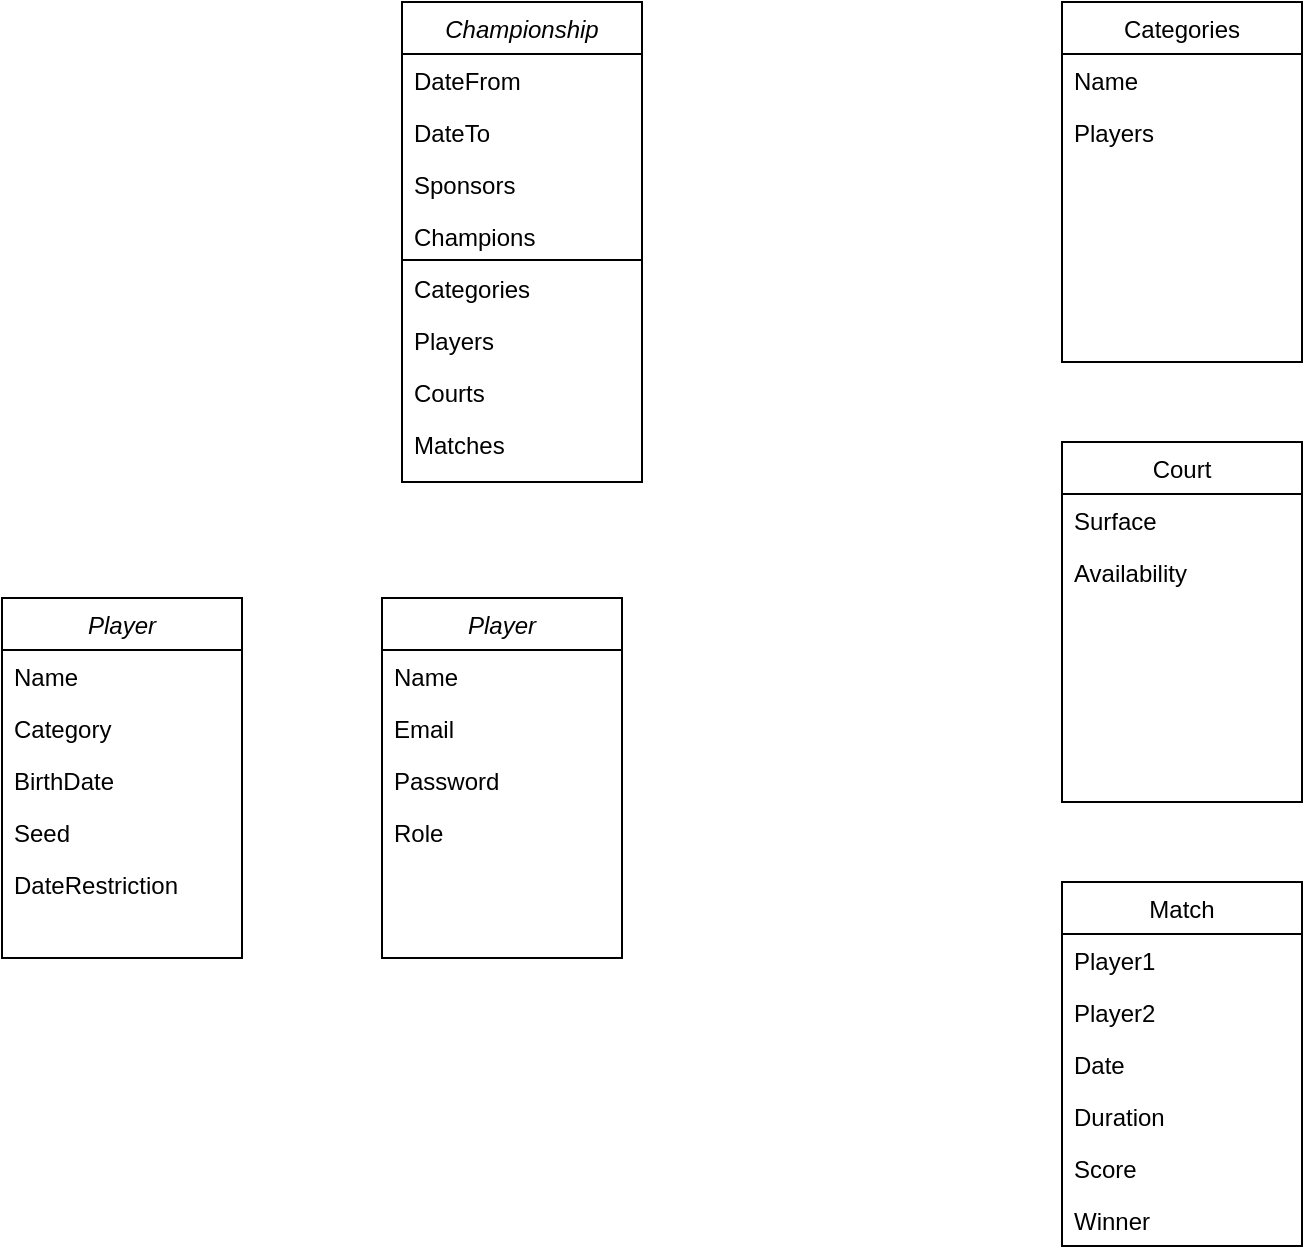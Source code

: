 <mxfile version="20.8.16" type="github">
  <diagram id="C5RBs43oDa-KdzZeNtuy" name="Page-1">
    <mxGraphModel dx="1035" dy="522" grid="1" gridSize="10" guides="1" tooltips="1" connect="1" arrows="1" fold="1" page="1" pageScale="1" pageWidth="1169" pageHeight="827" math="0" shadow="0">
      <root>
        <mxCell id="WIyWlLk6GJQsqaUBKTNV-0" />
        <mxCell id="WIyWlLk6GJQsqaUBKTNV-1" parent="WIyWlLk6GJQsqaUBKTNV-0" />
        <mxCell id="3pZr55F7V_af0ti8Q0eI-0" value="Player" style="swimlane;fontStyle=2;align=center;verticalAlign=top;childLayout=stackLayout;horizontal=1;startSize=26;horizontalStack=0;resizeParent=1;resizeLast=0;collapsible=1;marginBottom=0;rounded=0;shadow=0;strokeWidth=1;" parent="WIyWlLk6GJQsqaUBKTNV-1" vertex="1">
          <mxGeometry x="120" y="338" width="120" height="180" as="geometry">
            <mxRectangle x="230" y="140" width="160" height="26" as="alternateBounds" />
          </mxGeometry>
        </mxCell>
        <mxCell id="3pZr55F7V_af0ti8Q0eI-1" value="Name" style="text;align=left;verticalAlign=top;spacingLeft=4;spacingRight=4;overflow=hidden;rotatable=0;points=[[0,0.5],[1,0.5]];portConstraint=eastwest;" parent="3pZr55F7V_af0ti8Q0eI-0" vertex="1">
          <mxGeometry y="26" width="120" height="26" as="geometry" />
        </mxCell>
        <mxCell id="3pZr55F7V_af0ti8Q0eI-2" value="Category" style="text;align=left;verticalAlign=top;spacingLeft=4;spacingRight=4;overflow=hidden;rotatable=0;points=[[0,0.5],[1,0.5]];portConstraint=eastwest;rounded=0;shadow=0;html=0;" parent="3pZr55F7V_af0ti8Q0eI-0" vertex="1">
          <mxGeometry y="52" width="120" height="26" as="geometry" />
        </mxCell>
        <mxCell id="3pZr55F7V_af0ti8Q0eI-3" value="BirthDate" style="text;align=left;verticalAlign=top;spacingLeft=4;spacingRight=4;overflow=hidden;rotatable=0;points=[[0,0.5],[1,0.5]];portConstraint=eastwest;rounded=0;shadow=0;html=0;" parent="3pZr55F7V_af0ti8Q0eI-0" vertex="1">
          <mxGeometry y="78" width="120" height="26" as="geometry" />
        </mxCell>
        <mxCell id="3pZr55F7V_af0ti8Q0eI-4" value="Seed" style="text;align=left;verticalAlign=top;spacingLeft=4;spacingRight=4;overflow=hidden;rotatable=0;points=[[0,0.5],[1,0.5]];portConstraint=eastwest;rounded=0;shadow=0;html=0;" parent="3pZr55F7V_af0ti8Q0eI-0" vertex="1">
          <mxGeometry y="104" width="120" height="26" as="geometry" />
        </mxCell>
        <mxCell id="3pZr55F7V_af0ti8Q0eI-5" value="DateRestriction" style="text;align=left;verticalAlign=top;spacingLeft=4;spacingRight=4;overflow=hidden;rotatable=0;points=[[0,0.5],[1,0.5]];portConstraint=eastwest;rounded=0;shadow=0;html=0;" parent="3pZr55F7V_af0ti8Q0eI-0" vertex="1">
          <mxGeometry y="130" width="120" height="26" as="geometry" />
        </mxCell>
        <mxCell id="3pZr55F7V_af0ti8Q0eI-6" value="Match" style="swimlane;fontStyle=0;align=center;verticalAlign=top;childLayout=stackLayout;horizontal=1;startSize=26;horizontalStack=0;resizeParent=1;resizeLast=0;collapsible=1;marginBottom=0;rounded=0;shadow=0;strokeWidth=1;" parent="WIyWlLk6GJQsqaUBKTNV-1" vertex="1">
          <mxGeometry x="650" y="480" width="120" height="182" as="geometry">
            <mxRectangle x="130" y="380" width="160" height="26" as="alternateBounds" />
          </mxGeometry>
        </mxCell>
        <mxCell id="3pZr55F7V_af0ti8Q0eI-7" value="Player1" style="text;align=left;verticalAlign=top;spacingLeft=4;spacingRight=4;overflow=hidden;rotatable=0;points=[[0,0.5],[1,0.5]];portConstraint=eastwest;" parent="3pZr55F7V_af0ti8Q0eI-6" vertex="1">
          <mxGeometry y="26" width="120" height="26" as="geometry" />
        </mxCell>
        <mxCell id="3pZr55F7V_af0ti8Q0eI-8" value="Player2" style="text;align=left;verticalAlign=top;spacingLeft=4;spacingRight=4;overflow=hidden;rotatable=0;points=[[0,0.5],[1,0.5]];portConstraint=eastwest;rounded=0;shadow=0;html=0;" parent="3pZr55F7V_af0ti8Q0eI-6" vertex="1">
          <mxGeometry y="52" width="120" height="26" as="geometry" />
        </mxCell>
        <mxCell id="3pZr55F7V_af0ti8Q0eI-9" value="Date" style="text;align=left;verticalAlign=top;spacingLeft=4;spacingRight=4;overflow=hidden;rotatable=0;points=[[0,0.5],[1,0.5]];portConstraint=eastwest;rounded=0;shadow=0;html=0;" parent="3pZr55F7V_af0ti8Q0eI-6" vertex="1">
          <mxGeometry y="78" width="120" height="26" as="geometry" />
        </mxCell>
        <mxCell id="3pZr55F7V_af0ti8Q0eI-10" value="Duration" style="text;align=left;verticalAlign=top;spacingLeft=4;spacingRight=4;overflow=hidden;rotatable=0;points=[[0,0.5],[1,0.5]];portConstraint=eastwest;rounded=0;shadow=0;html=0;" parent="3pZr55F7V_af0ti8Q0eI-6" vertex="1">
          <mxGeometry y="104" width="120" height="26" as="geometry" />
        </mxCell>
        <mxCell id="3pZr55F7V_af0ti8Q0eI-11" value="Score&#xa;" style="text;align=left;verticalAlign=top;spacingLeft=4;spacingRight=4;overflow=hidden;rotatable=0;points=[[0,0.5],[1,0.5]];portConstraint=eastwest;rounded=0;shadow=0;html=0;" parent="3pZr55F7V_af0ti8Q0eI-6" vertex="1">
          <mxGeometry y="130" width="120" height="26" as="geometry" />
        </mxCell>
        <mxCell id="3pZr55F7V_af0ti8Q0eI-12" value="Winner" style="text;align=left;verticalAlign=top;spacingLeft=4;spacingRight=4;overflow=hidden;rotatable=0;points=[[0,0.5],[1,0.5]];portConstraint=eastwest;rounded=0;shadow=0;html=0;" parent="3pZr55F7V_af0ti8Q0eI-6" vertex="1">
          <mxGeometry y="156" width="120" height="26" as="geometry" />
        </mxCell>
        <mxCell id="3pZr55F7V_af0ti8Q0eI-13" value="Championship" style="swimlane;fontStyle=2;align=center;verticalAlign=top;childLayout=stackLayout;horizontal=1;startSize=26;horizontalStack=0;resizeParent=1;resizeLast=0;collapsible=1;marginBottom=0;rounded=0;shadow=0;strokeWidth=1;" parent="WIyWlLk6GJQsqaUBKTNV-1" vertex="1">
          <mxGeometry x="320" y="40" width="120" height="240" as="geometry">
            <mxRectangle x="230" y="140" width="160" height="26" as="alternateBounds" />
          </mxGeometry>
        </mxCell>
        <mxCell id="3pZr55F7V_af0ti8Q0eI-14" value="DateFrom" style="text;align=left;verticalAlign=top;spacingLeft=4;spacingRight=4;overflow=hidden;rotatable=0;points=[[0,0.5],[1,0.5]];portConstraint=eastwest;" parent="3pZr55F7V_af0ti8Q0eI-13" vertex="1">
          <mxGeometry y="26" width="120" height="26" as="geometry" />
        </mxCell>
        <mxCell id="3pZr55F7V_af0ti8Q0eI-15" value="DateTo" style="text;align=left;verticalAlign=top;spacingLeft=4;spacingRight=4;overflow=hidden;rotatable=0;points=[[0,0.5],[1,0.5]];portConstraint=eastwest;" parent="3pZr55F7V_af0ti8Q0eI-13" vertex="1">
          <mxGeometry y="52" width="120" height="26" as="geometry" />
        </mxCell>
        <mxCell id="3pZr55F7V_af0ti8Q0eI-16" value="Sponsors" style="text;align=left;verticalAlign=top;spacingLeft=4;spacingRight=4;overflow=hidden;rotatable=0;points=[[0,0.5],[1,0.5]];portConstraint=eastwest;" parent="3pZr55F7V_af0ti8Q0eI-13" vertex="1">
          <mxGeometry y="78" width="120" height="26" as="geometry" />
        </mxCell>
        <mxCell id="3pZr55F7V_af0ti8Q0eI-17" value="Champions" style="text;align=left;verticalAlign=top;spacingLeft=4;spacingRight=4;overflow=hidden;rotatable=0;points=[[0,0.5],[1,0.5]];portConstraint=eastwest;" parent="3pZr55F7V_af0ti8Q0eI-13" vertex="1">
          <mxGeometry y="104" width="120" height="26" as="geometry" />
        </mxCell>
        <mxCell id="3pZr55F7V_af0ti8Q0eI-18" value="Categories&#xa;" style="text;align=left;verticalAlign=top;spacingLeft=4;spacingRight=4;overflow=hidden;rotatable=0;points=[[0,0.5],[1,0.5]];portConstraint=eastwest;" parent="3pZr55F7V_af0ti8Q0eI-13" vertex="1">
          <mxGeometry y="130" width="120" height="26" as="geometry" />
        </mxCell>
        <mxCell id="3pZr55F7V_af0ti8Q0eI-19" value="Players" style="text;align=left;verticalAlign=top;spacingLeft=4;spacingRight=4;overflow=hidden;rotatable=0;points=[[0,0.5],[1,0.5]];portConstraint=eastwest;rounded=0;shadow=0;html=0;" parent="3pZr55F7V_af0ti8Q0eI-13" vertex="1">
          <mxGeometry y="156" width="120" height="26" as="geometry" />
        </mxCell>
        <mxCell id="3pZr55F7V_af0ti8Q0eI-20" value="Courts" style="text;align=left;verticalAlign=top;spacingLeft=4;spacingRight=4;overflow=hidden;rotatable=0;points=[[0,0.5],[1,0.5]];portConstraint=eastwest;" parent="3pZr55F7V_af0ti8Q0eI-13" vertex="1">
          <mxGeometry y="182" width="120" height="26" as="geometry" />
        </mxCell>
        <mxCell id="3pZr55F7V_af0ti8Q0eI-21" value="Matches" style="text;align=left;verticalAlign=top;spacingLeft=4;spacingRight=4;overflow=hidden;rotatable=0;points=[[0,0.5],[1,0.5]];portConstraint=eastwest;rounded=0;shadow=0;html=0;" parent="3pZr55F7V_af0ti8Q0eI-13" vertex="1">
          <mxGeometry y="208" width="120" height="26" as="geometry" />
        </mxCell>
        <mxCell id="3pZr55F7V_af0ti8Q0eI-22" value="" style="endArrow=none;html=1;rounded=0;exitX=0;exitY=0.5;exitDx=0;exitDy=0;entryX=1;entryY=0.5;entryDx=0;entryDy=0;" parent="3pZr55F7V_af0ti8Q0eI-13" edge="1">
          <mxGeometry width="50" height="50" relative="1" as="geometry">
            <mxPoint y="129.0" as="sourcePoint" />
            <mxPoint x="120" y="129.0" as="targetPoint" />
          </mxGeometry>
        </mxCell>
        <mxCell id="3pZr55F7V_af0ti8Q0eI-23" value="Court" style="swimlane;fontStyle=0;align=center;verticalAlign=top;childLayout=stackLayout;horizontal=1;startSize=26;horizontalStack=0;resizeParent=1;resizeLast=0;collapsible=1;marginBottom=0;rounded=0;shadow=0;strokeWidth=1;" parent="WIyWlLk6GJQsqaUBKTNV-1" vertex="1">
          <mxGeometry x="650" y="260" width="120" height="180" as="geometry">
            <mxRectangle x="130" y="380" width="160" height="26" as="alternateBounds" />
          </mxGeometry>
        </mxCell>
        <mxCell id="3pZr55F7V_af0ti8Q0eI-24" value="Surface" style="text;align=left;verticalAlign=top;spacingLeft=4;spacingRight=4;overflow=hidden;rotatable=0;points=[[0,0.5],[1,0.5]];portConstraint=eastwest;" parent="3pZr55F7V_af0ti8Q0eI-23" vertex="1">
          <mxGeometry y="26" width="120" height="26" as="geometry" />
        </mxCell>
        <mxCell id="3pZr55F7V_af0ti8Q0eI-25" value="Availability" style="text;align=left;verticalAlign=top;spacingLeft=4;spacingRight=4;overflow=hidden;rotatable=0;points=[[0,0.5],[1,0.5]];portConstraint=eastwest;" parent="3pZr55F7V_af0ti8Q0eI-23" vertex="1">
          <mxGeometry y="52" width="120" height="26" as="geometry" />
        </mxCell>
        <mxCell id="3pZr55F7V_af0ti8Q0eI-26" value="Categories" style="swimlane;fontStyle=0;align=center;verticalAlign=top;childLayout=stackLayout;horizontal=1;startSize=26;horizontalStack=0;resizeParent=1;resizeLast=0;collapsible=1;marginBottom=0;rounded=0;shadow=0;strokeWidth=1;" parent="WIyWlLk6GJQsqaUBKTNV-1" vertex="1">
          <mxGeometry x="650" y="40" width="120" height="180" as="geometry">
            <mxRectangle x="130" y="380" width="160" height="26" as="alternateBounds" />
          </mxGeometry>
        </mxCell>
        <mxCell id="3pZr55F7V_af0ti8Q0eI-27" value="Name" style="text;align=left;verticalAlign=top;spacingLeft=4;spacingRight=4;overflow=hidden;rotatable=0;points=[[0,0.5],[1,0.5]];portConstraint=eastwest;" parent="3pZr55F7V_af0ti8Q0eI-26" vertex="1">
          <mxGeometry y="26" width="120" height="26" as="geometry" />
        </mxCell>
        <mxCell id="3pZr55F7V_af0ti8Q0eI-28" value="Players" style="text;align=left;verticalAlign=top;spacingLeft=4;spacingRight=4;overflow=hidden;rotatable=0;points=[[0,0.5],[1,0.5]];portConstraint=eastwest;" parent="3pZr55F7V_af0ti8Q0eI-26" vertex="1">
          <mxGeometry y="52" width="120" height="26" as="geometry" />
        </mxCell>
        <mxCell id="SYsmOajpH3ifMUI0tEup-1" value="Player" style="swimlane;fontStyle=2;align=center;verticalAlign=top;childLayout=stackLayout;horizontal=1;startSize=26;horizontalStack=0;resizeParent=1;resizeLast=0;collapsible=1;marginBottom=0;rounded=0;shadow=0;strokeWidth=1;" vertex="1" parent="WIyWlLk6GJQsqaUBKTNV-1">
          <mxGeometry x="310" y="338" width="120" height="180" as="geometry">
            <mxRectangle x="230" y="140" width="160" height="26" as="alternateBounds" />
          </mxGeometry>
        </mxCell>
        <mxCell id="SYsmOajpH3ifMUI0tEup-2" value="Name" style="text;align=left;verticalAlign=top;spacingLeft=4;spacingRight=4;overflow=hidden;rotatable=0;points=[[0,0.5],[1,0.5]];portConstraint=eastwest;" vertex="1" parent="SYsmOajpH3ifMUI0tEup-1">
          <mxGeometry y="26" width="120" height="26" as="geometry" />
        </mxCell>
        <mxCell id="SYsmOajpH3ifMUI0tEup-3" value="Email" style="text;align=left;verticalAlign=top;spacingLeft=4;spacingRight=4;overflow=hidden;rotatable=0;points=[[0,0.5],[1,0.5]];portConstraint=eastwest;rounded=0;shadow=0;html=0;" vertex="1" parent="SYsmOajpH3ifMUI0tEup-1">
          <mxGeometry y="52" width="120" height="26" as="geometry" />
        </mxCell>
        <mxCell id="SYsmOajpH3ifMUI0tEup-4" value="Password" style="text;align=left;verticalAlign=top;spacingLeft=4;spacingRight=4;overflow=hidden;rotatable=0;points=[[0,0.5],[1,0.5]];portConstraint=eastwest;rounded=0;shadow=0;html=0;" vertex="1" parent="SYsmOajpH3ifMUI0tEup-1">
          <mxGeometry y="78" width="120" height="26" as="geometry" />
        </mxCell>
        <mxCell id="SYsmOajpH3ifMUI0tEup-5" value="Role" style="text;align=left;verticalAlign=top;spacingLeft=4;spacingRight=4;overflow=hidden;rotatable=0;points=[[0,0.5],[1,0.5]];portConstraint=eastwest;rounded=0;shadow=0;html=0;" vertex="1" parent="SYsmOajpH3ifMUI0tEup-1">
          <mxGeometry y="104" width="120" height="26" as="geometry" />
        </mxCell>
      </root>
    </mxGraphModel>
  </diagram>
</mxfile>
